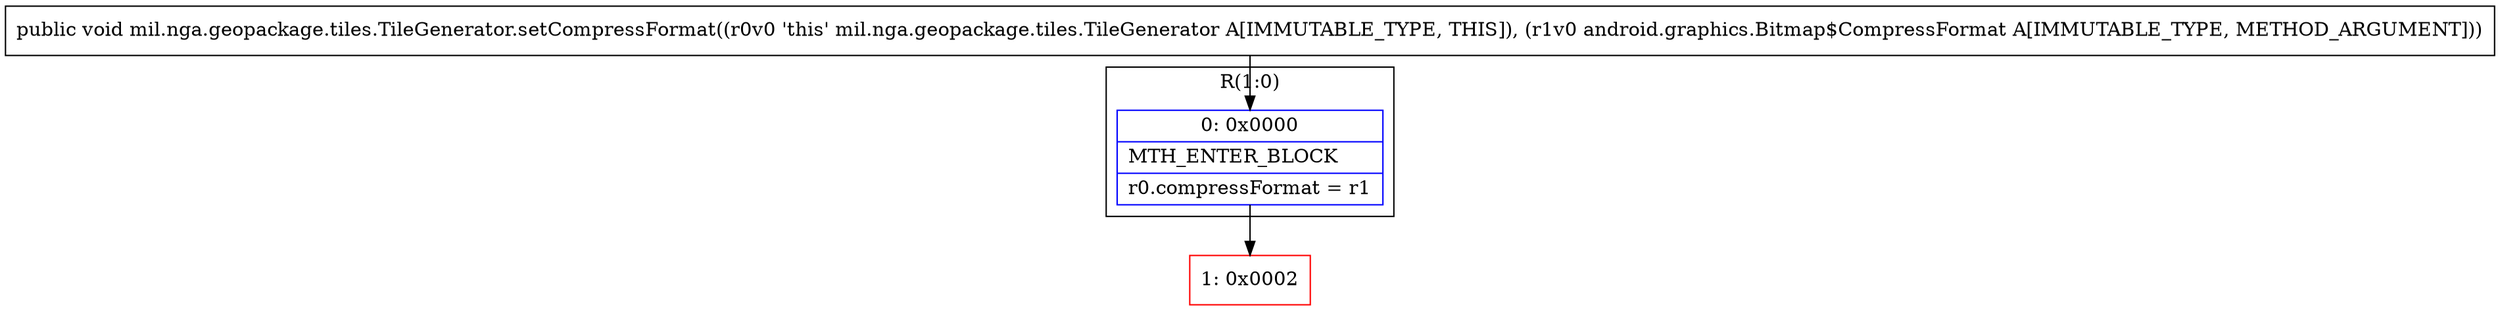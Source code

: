 digraph "CFG formil.nga.geopackage.tiles.TileGenerator.setCompressFormat(Landroid\/graphics\/Bitmap$CompressFormat;)V" {
subgraph cluster_Region_116632896 {
label = "R(1:0)";
node [shape=record,color=blue];
Node_0 [shape=record,label="{0\:\ 0x0000|MTH_ENTER_BLOCK\l|r0.compressFormat = r1\l}"];
}
Node_1 [shape=record,color=red,label="{1\:\ 0x0002}"];
MethodNode[shape=record,label="{public void mil.nga.geopackage.tiles.TileGenerator.setCompressFormat((r0v0 'this' mil.nga.geopackage.tiles.TileGenerator A[IMMUTABLE_TYPE, THIS]), (r1v0 android.graphics.Bitmap$CompressFormat A[IMMUTABLE_TYPE, METHOD_ARGUMENT])) }"];
MethodNode -> Node_0;
Node_0 -> Node_1;
}

